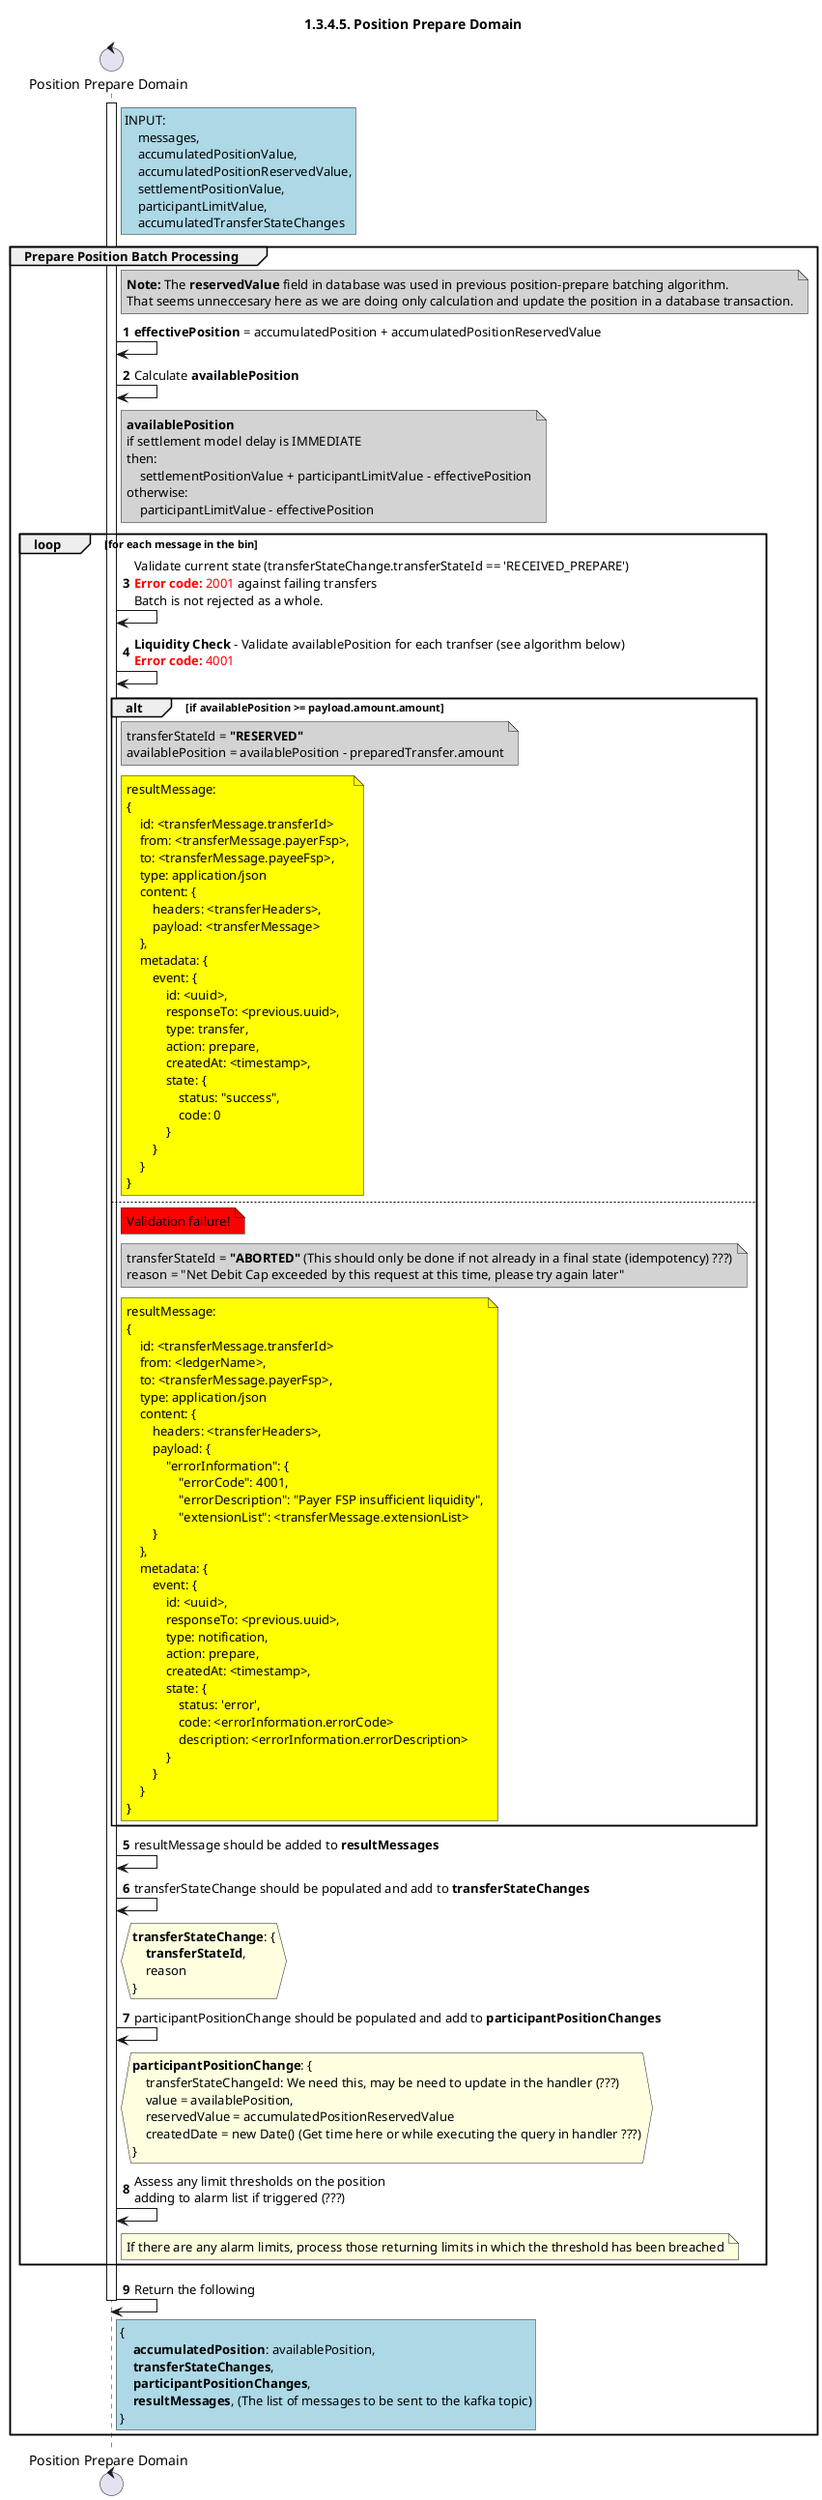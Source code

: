 /'*****
 License
 --------------
 Copyright © 2017 Bill & Melinda Gates Foundation
 The Mojaloop files are made available by the Bill & Melinda Gates Foundation under the Apache License, Version 2.0 (the "License") and you may not use these files except in compliance with the License. You may obtain a copy of the License at
 http://www.apache.org/licenses/LICENSE-2.0
 Unless required by applicable law or agreed to in writing, the Mojaloop files are distributed on an "AS IS" BASIS, WITHOUT WARRANTIES OR CONDITIONS OF ANY KIND, either express or implied. See the License for the specific language governing permissions and limitations under the License.
 Contributors
 --------------
 This is the official list of the Mojaloop project contributors for this file.
 Names of the original copyright holders (individuals or organizations)
 should be listed with a '*' in the first column. People who have
 contributed from an organization can be listed under the organization
 that actually holds the copyright for their contributions (see the
 Gates Foundation organization for an example). Those individuals should have
 their names indented and be marked with a '-'. Email address can be added
 optionally within square brackets <email>.
 * Gates Foundation
 - Name Surname <name.surname@gatesfoundation.com>

 * Georgi Georgiev <georgi.georgiev@modusbox.com>
 * Rajiv Mothilal <rajiv.mothilal@modusbox.com>
 * Miguel de Barros <miguel.debarros@modusbox.com>
 * Vijay Kumar Guthi <vijaya.guthi@infitx.com>
 --------------
 ******'/

@startuml
' declate title
title 1.3.4.5. Position Prepare Domain

autonumber

' Actor Keys:
'   boundary - APIs/Interfaces, etc
'   collections - Kafka Topics
'   control - Kafka Consumers
'   entity - Database Access Objects
'   database - Database Persistence Store

' declare actors
control "Position Prepare Domain" as DOMAIN_POSITION_PREPARE

' start flow
activate DOMAIN_POSITION_PREPARE
rnote right of DOMAIN_POSITION_PREPARE #lightblue
    INPUT:
        messages,
        accumulatedPositionValue,
        accumulatedPositionReservedValue,
        settlementPositionValue,
        participantLimitValue,
        accumulatedTransferStateChanges
end note
group Prepare Position Batch Processing
    note right of DOMAIN_POSITION_PREPARE #lightgray
       **Note:** The **reservedValue** field in database was used in previous position-prepare batching algorithm.
       That seems unneccesary here as we are doing only calculation and update the position in a database transaction.
    end note
    DOMAIN_POSITION_PREPARE -> DOMAIN_POSITION_PREPARE: **effectivePosition** = accumulatedPosition + accumulatedPositionReservedValue
    DOMAIN_POSITION_PREPARE -> DOMAIN_POSITION_PREPARE: Calculate **availablePosition**
    note right of DOMAIN_POSITION_PREPARE #lightgray
        **availablePosition**
        if settlement model delay is IMMEDIATE
        then:
            settlementPositionValue + participantLimitValue - effectivePosition
        otherwise:
            participantLimitValue - effectivePosition
    end note
    loop for each message in the bin
        DOMAIN_POSITION_PREPARE -> DOMAIN_POSITION_PREPARE: Validate current state (transferStateChange.transferStateId == 'RECEIVED_PREPARE')\n<color #FF0000><b>Error code:</b> 2001</color> against failing transfers\nBatch is not rejected as a whole.
        DOMAIN_POSITION_PREPARE -> DOMAIN_POSITION_PREPARE: **Liquidity Check** - Validate availablePosition for each tranfser (see algorithm below)\n<color #FF0000><b>Error code:</b> 4001</color>

        alt if availablePosition >= payload.amount.amount
            note right of DOMAIN_POSITION_PREPARE #lightgray
                transferStateId = **"RESERVED"**
                availablePosition = availablePosition - preparedTransfer.amount
            end note
            note right of DOMAIN_POSITION_PREPARE #yellow
                resultMessage:
                {
                    id: <transferMessage.transferId>
                    from: <transferMessage.payerFsp>,
                    to: <transferMessage.payeeFsp>,
                    type: application/json
                    content: {
                        headers: <transferHeaders>,
                        payload: <transferMessage>
                    },
                    metadata: {
                        event: {
                            id: <uuid>,
                            responseTo: <previous.uuid>,
                            type: transfer,
                            action: prepare,
                            createdAt: <timestamp>,
                            state: {
                                status: "success",
                                code: 0
                            }
                        }
                    }
                }
            end note
        else
            note right of DOMAIN_POSITION_PREPARE #red: Validation failure!
            note right of DOMAIN_POSITION_PREPARE #lightgray
                transferStateId = **"ABORTED"** (This should only be done if not already in a final state (idempotency) ???)
                reason = "Net Debit Cap exceeded by this request at this time, please try again later"
            end note
            note right of DOMAIN_POSITION_PREPARE #yellow
                resultMessage:
                {
                    id: <transferMessage.transferId>
                    from: <ledgerName>,
                    to: <transferMessage.payerFsp>,
                    type: application/json
                    content: {
                        headers: <transferHeaders>,
                        payload: {
                            "errorInformation": {
                                "errorCode": 4001,
                                "errorDescription": "Payer FSP insufficient liquidity",
                                "extensionList": <transferMessage.extensionList>
                        }
                    },
                    metadata: {
                        event: {
                            id: <uuid>,
                            responseTo: <previous.uuid>,
                            type: notification,
                            action: prepare,
                            createdAt: <timestamp>,
                            state: {
                                status: 'error',
                                code: <errorInformation.errorCode>
                                description: <errorInformation.errorDescription>
                            }
                        }
                    }
                }
            end note
        end
        DOMAIN_POSITION_PREPARE -> DOMAIN_POSITION_PREPARE: resultMessage should be added to **resultMessages**
        DOMAIN_POSITION_PREPARE -> DOMAIN_POSITION_PREPARE: transferStateChange should be populated and add to **transferStateChanges**
        hnote right of DOMAIN_POSITION_PREPARE #lightyellow
            **transferStateChange**: {
                **transferStateId**,
                reason
            }
        end note
        DOMAIN_POSITION_PREPARE -> DOMAIN_POSITION_PREPARE: participantPositionChange should be populated and add to **participantPositionChanges**
        hnote right of DOMAIN_POSITION_PREPARE #lightyellow
            **participantPositionChange**: {
                transferStateChangeId: We need this, may be need to update in the handler (???)
                value = availablePosition,
                reservedValue = accumulatedPositionReservedValue
                createdDate = new Date() (Get time here or while executing the query in handler ???)
            }
        end note

        DOMAIN_POSITION_PREPARE->DOMAIN_POSITION_PREPARE: Assess any limit thresholds on the position\nadding to alarm list if triggered (???)
        note right of DOMAIN_POSITION_PREPARE
            If there are any alarm limits, process those returning limits in which the threshold has been breached
        end note
        
    end

    DOMAIN_POSITION_PREPARE -> DOMAIN_POSITION_PREPARE: Return the following
    rnote right of DOMAIN_POSITION_PREPARE #lightblue
    {
        **accumulatedPosition**: availablePosition,
        **transferStateChanges**,
        **participantPositionChanges**,
        **resultMessages**, (The list of messages to be sent to the kafka topic)
    }
    end note
    deactivate DOMAIN_POSITION_PREPARE

end

@enduml
